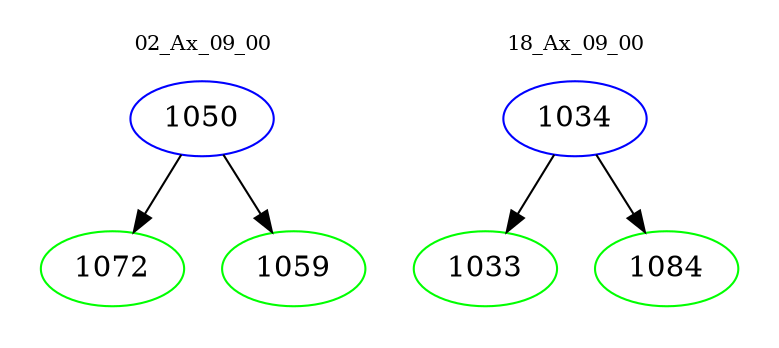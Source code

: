 digraph{
subgraph cluster_0 {
color = white
label = "02_Ax_09_00";
fontsize=10;
T0_1050 [label="1050", color="blue"]
T0_1050 -> T0_1072 [color="black"]
T0_1072 [label="1072", color="green"]
T0_1050 -> T0_1059 [color="black"]
T0_1059 [label="1059", color="green"]
}
subgraph cluster_1 {
color = white
label = "18_Ax_09_00";
fontsize=10;
T1_1034 [label="1034", color="blue"]
T1_1034 -> T1_1033 [color="black"]
T1_1033 [label="1033", color="green"]
T1_1034 -> T1_1084 [color="black"]
T1_1084 [label="1084", color="green"]
}
}
